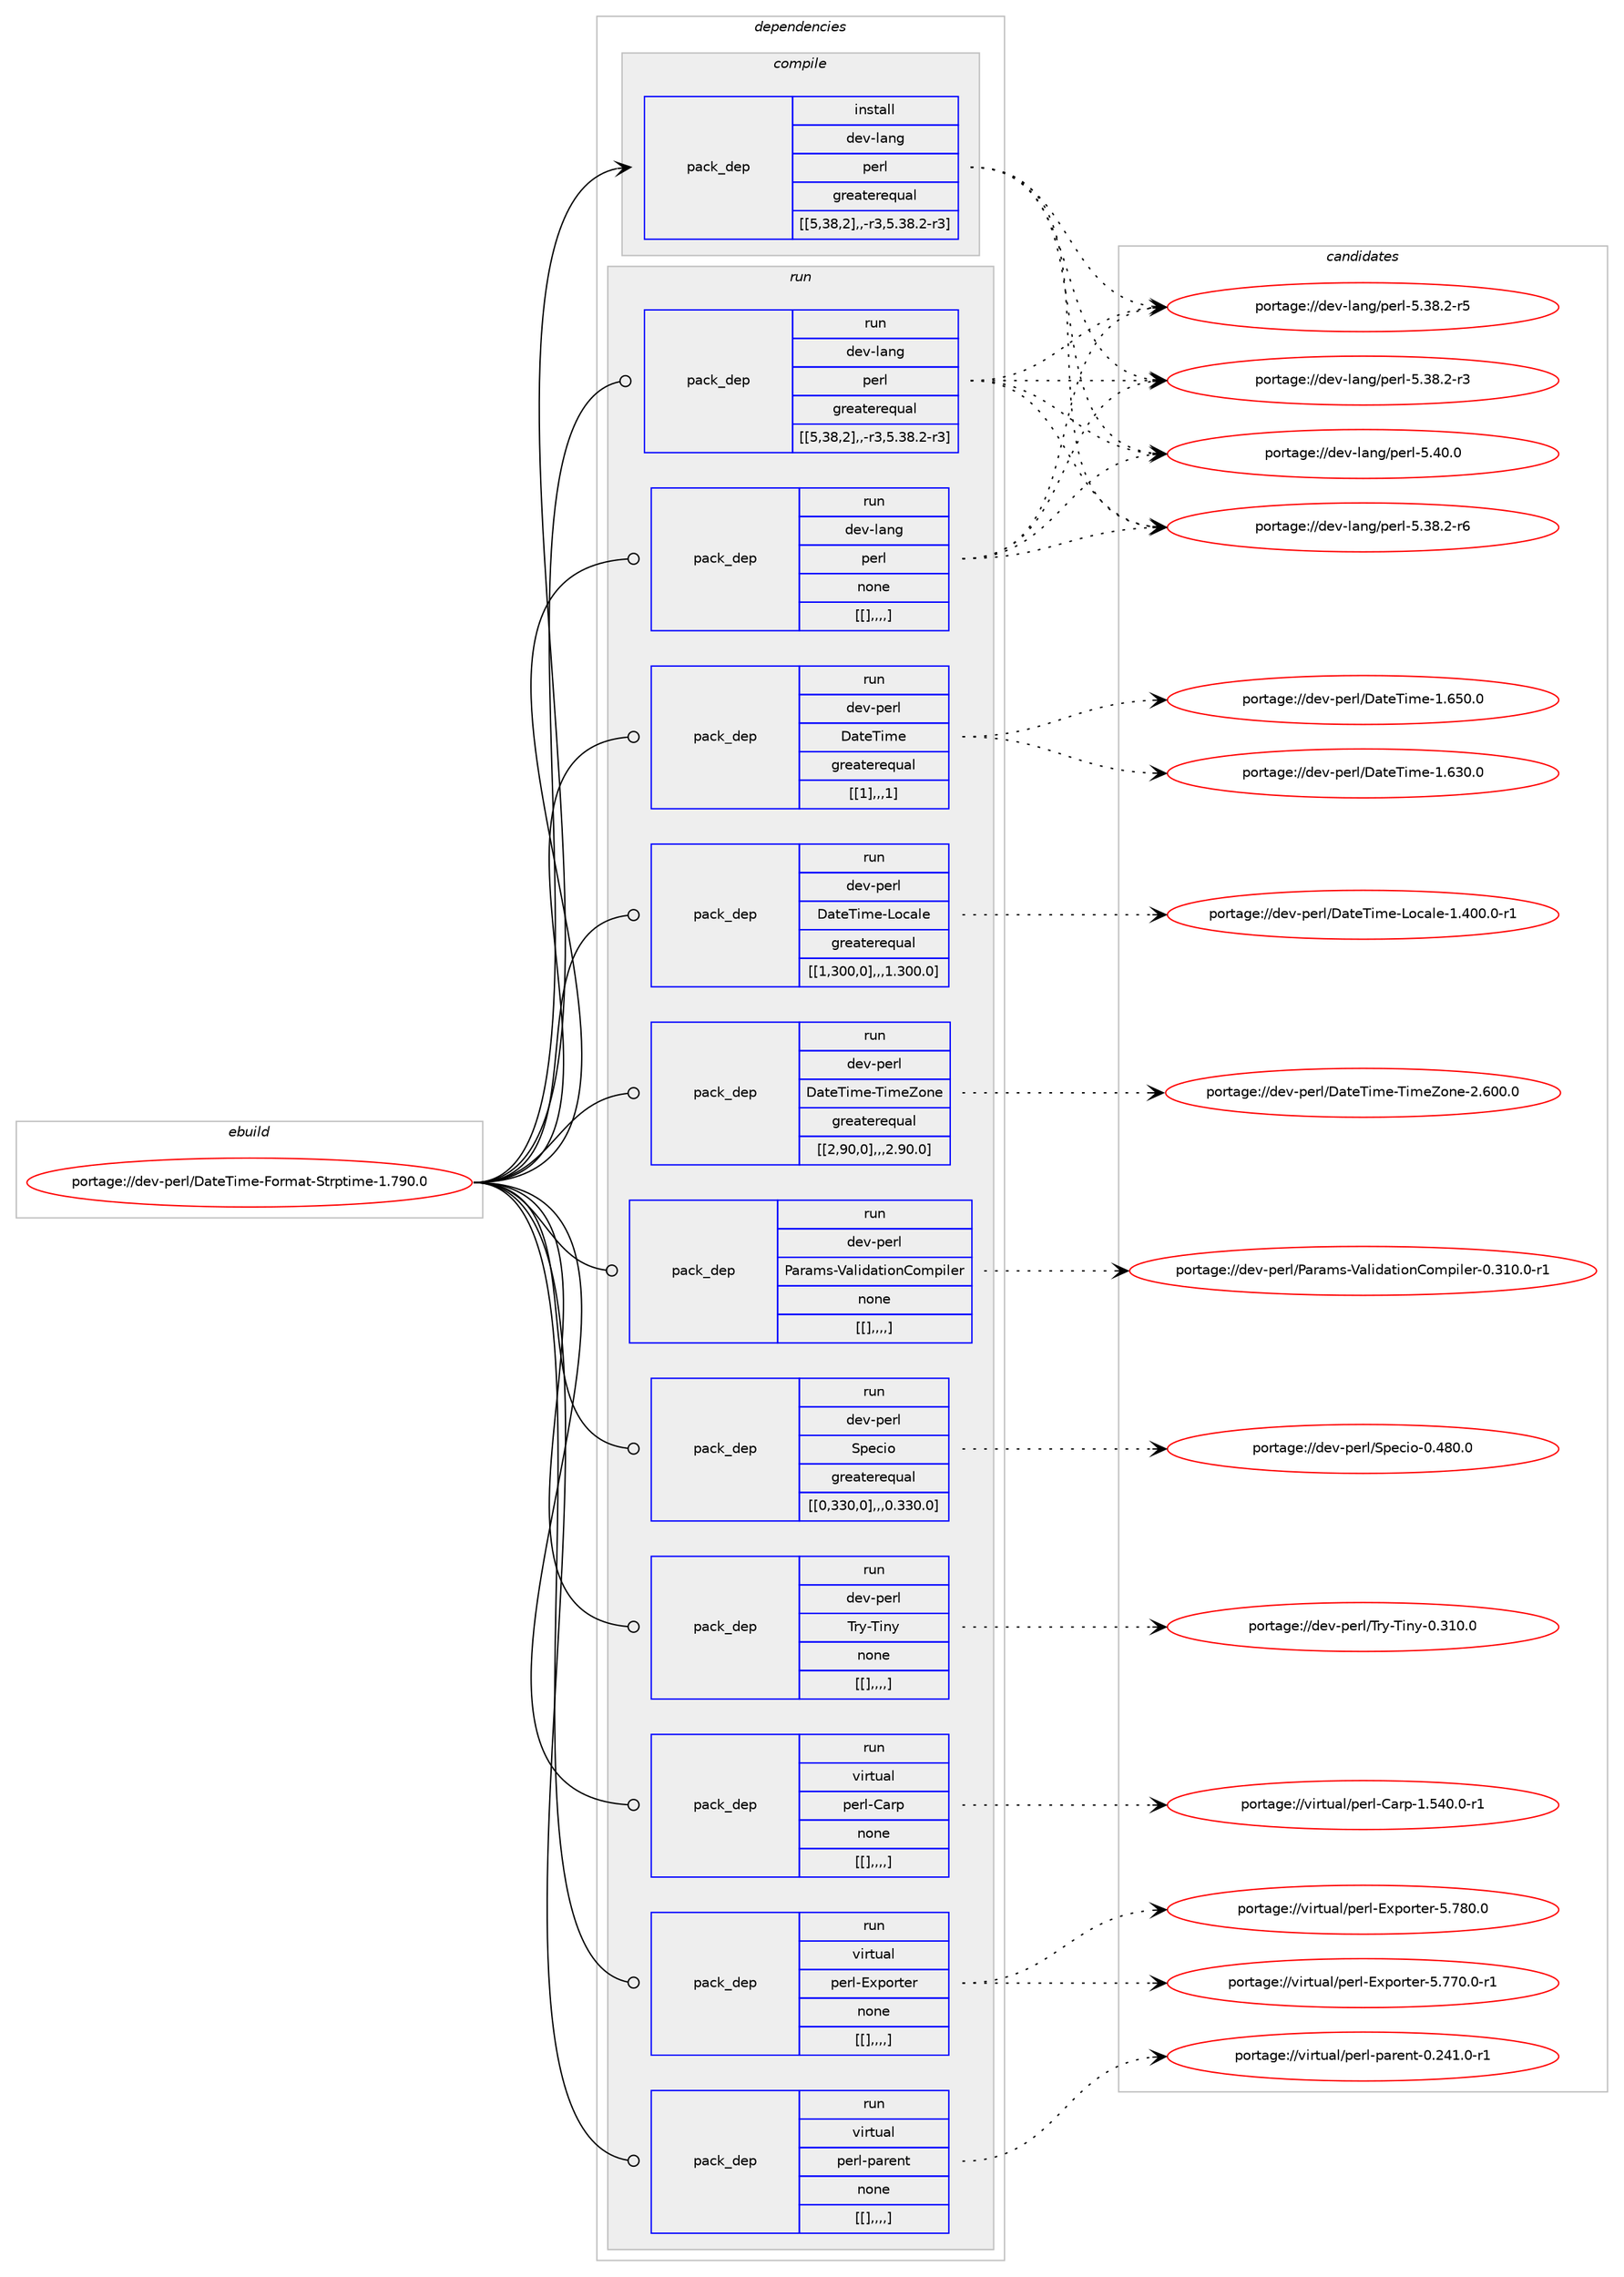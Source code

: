 digraph prolog {

# *************
# Graph options
# *************

newrank=true;
concentrate=true;
compound=true;
graph [rankdir=LR,fontname=Helvetica,fontsize=10,ranksep=1.5];#, ranksep=2.5, nodesep=0.2];
edge  [arrowhead=vee];
node  [fontname=Helvetica,fontsize=10];

# **********
# The ebuild
# **********

subgraph cluster_leftcol {
color=gray;
label=<<i>ebuild</i>>;
id [label="portage://dev-perl/DateTime-Format-Strptime-1.790.0", color=red, width=4, href="../dev-perl/DateTime-Format-Strptime-1.790.0.svg"];
}

# ****************
# The dependencies
# ****************

subgraph cluster_midcol {
color=gray;
label=<<i>dependencies</i>>;
subgraph cluster_compile {
fillcolor="#eeeeee";
style=filled;
label=<<i>compile</i>>;
subgraph pack97899 {
dependency129434 [label=<<TABLE BORDER="0" CELLBORDER="1" CELLSPACING="0" CELLPADDING="4" WIDTH="220"><TR><TD ROWSPAN="6" CELLPADDING="30">pack_dep</TD></TR><TR><TD WIDTH="110">install</TD></TR><TR><TD>dev-lang</TD></TR><TR><TD>perl</TD></TR><TR><TD>greaterequal</TD></TR><TR><TD>[[5,38,2],,-r3,5.38.2-r3]</TD></TR></TABLE>>, shape=none, color=blue];
}
id:e -> dependency129434:w [weight=20,style="solid",arrowhead="vee"];
}
subgraph cluster_compileandrun {
fillcolor="#eeeeee";
style=filled;
label=<<i>compile and run</i>>;
}
subgraph cluster_run {
fillcolor="#eeeeee";
style=filled;
label=<<i>run</i>>;
subgraph pack97900 {
dependency129435 [label=<<TABLE BORDER="0" CELLBORDER="1" CELLSPACING="0" CELLPADDING="4" WIDTH="220"><TR><TD ROWSPAN="6" CELLPADDING="30">pack_dep</TD></TR><TR><TD WIDTH="110">run</TD></TR><TR><TD>dev-lang</TD></TR><TR><TD>perl</TD></TR><TR><TD>greaterequal</TD></TR><TR><TD>[[5,38,2],,-r3,5.38.2-r3]</TD></TR></TABLE>>, shape=none, color=blue];
}
id:e -> dependency129435:w [weight=20,style="solid",arrowhead="odot"];
subgraph pack97901 {
dependency129436 [label=<<TABLE BORDER="0" CELLBORDER="1" CELLSPACING="0" CELLPADDING="4" WIDTH="220"><TR><TD ROWSPAN="6" CELLPADDING="30">pack_dep</TD></TR><TR><TD WIDTH="110">run</TD></TR><TR><TD>dev-lang</TD></TR><TR><TD>perl</TD></TR><TR><TD>none</TD></TR><TR><TD>[[],,,,]</TD></TR></TABLE>>, shape=none, color=blue];
}
id:e -> dependency129436:w [weight=20,style="solid",arrowhead="odot"];
subgraph pack97902 {
dependency129437 [label=<<TABLE BORDER="0" CELLBORDER="1" CELLSPACING="0" CELLPADDING="4" WIDTH="220"><TR><TD ROWSPAN="6" CELLPADDING="30">pack_dep</TD></TR><TR><TD WIDTH="110">run</TD></TR><TR><TD>dev-perl</TD></TR><TR><TD>DateTime</TD></TR><TR><TD>greaterequal</TD></TR><TR><TD>[[1],,,1]</TD></TR></TABLE>>, shape=none, color=blue];
}
id:e -> dependency129437:w [weight=20,style="solid",arrowhead="odot"];
subgraph pack97903 {
dependency129438 [label=<<TABLE BORDER="0" CELLBORDER="1" CELLSPACING="0" CELLPADDING="4" WIDTH="220"><TR><TD ROWSPAN="6" CELLPADDING="30">pack_dep</TD></TR><TR><TD WIDTH="110">run</TD></TR><TR><TD>dev-perl</TD></TR><TR><TD>DateTime-Locale</TD></TR><TR><TD>greaterequal</TD></TR><TR><TD>[[1,300,0],,,1.300.0]</TD></TR></TABLE>>, shape=none, color=blue];
}
id:e -> dependency129438:w [weight=20,style="solid",arrowhead="odot"];
subgraph pack97904 {
dependency129439 [label=<<TABLE BORDER="0" CELLBORDER="1" CELLSPACING="0" CELLPADDING="4" WIDTH="220"><TR><TD ROWSPAN="6" CELLPADDING="30">pack_dep</TD></TR><TR><TD WIDTH="110">run</TD></TR><TR><TD>dev-perl</TD></TR><TR><TD>DateTime-TimeZone</TD></TR><TR><TD>greaterequal</TD></TR><TR><TD>[[2,90,0],,,2.90.0]</TD></TR></TABLE>>, shape=none, color=blue];
}
id:e -> dependency129439:w [weight=20,style="solid",arrowhead="odot"];
subgraph pack97905 {
dependency129440 [label=<<TABLE BORDER="0" CELLBORDER="1" CELLSPACING="0" CELLPADDING="4" WIDTH="220"><TR><TD ROWSPAN="6" CELLPADDING="30">pack_dep</TD></TR><TR><TD WIDTH="110">run</TD></TR><TR><TD>dev-perl</TD></TR><TR><TD>Params-ValidationCompiler</TD></TR><TR><TD>none</TD></TR><TR><TD>[[],,,,]</TD></TR></TABLE>>, shape=none, color=blue];
}
id:e -> dependency129440:w [weight=20,style="solid",arrowhead="odot"];
subgraph pack97906 {
dependency129441 [label=<<TABLE BORDER="0" CELLBORDER="1" CELLSPACING="0" CELLPADDING="4" WIDTH="220"><TR><TD ROWSPAN="6" CELLPADDING="30">pack_dep</TD></TR><TR><TD WIDTH="110">run</TD></TR><TR><TD>dev-perl</TD></TR><TR><TD>Specio</TD></TR><TR><TD>greaterequal</TD></TR><TR><TD>[[0,330,0],,,0.330.0]</TD></TR></TABLE>>, shape=none, color=blue];
}
id:e -> dependency129441:w [weight=20,style="solid",arrowhead="odot"];
subgraph pack97907 {
dependency129442 [label=<<TABLE BORDER="0" CELLBORDER="1" CELLSPACING="0" CELLPADDING="4" WIDTH="220"><TR><TD ROWSPAN="6" CELLPADDING="30">pack_dep</TD></TR><TR><TD WIDTH="110">run</TD></TR><TR><TD>dev-perl</TD></TR><TR><TD>Try-Tiny</TD></TR><TR><TD>none</TD></TR><TR><TD>[[],,,,]</TD></TR></TABLE>>, shape=none, color=blue];
}
id:e -> dependency129442:w [weight=20,style="solid",arrowhead="odot"];
subgraph pack97908 {
dependency129443 [label=<<TABLE BORDER="0" CELLBORDER="1" CELLSPACING="0" CELLPADDING="4" WIDTH="220"><TR><TD ROWSPAN="6" CELLPADDING="30">pack_dep</TD></TR><TR><TD WIDTH="110">run</TD></TR><TR><TD>virtual</TD></TR><TR><TD>perl-Carp</TD></TR><TR><TD>none</TD></TR><TR><TD>[[],,,,]</TD></TR></TABLE>>, shape=none, color=blue];
}
id:e -> dependency129443:w [weight=20,style="solid",arrowhead="odot"];
subgraph pack97909 {
dependency129444 [label=<<TABLE BORDER="0" CELLBORDER="1" CELLSPACING="0" CELLPADDING="4" WIDTH="220"><TR><TD ROWSPAN="6" CELLPADDING="30">pack_dep</TD></TR><TR><TD WIDTH="110">run</TD></TR><TR><TD>virtual</TD></TR><TR><TD>perl-Exporter</TD></TR><TR><TD>none</TD></TR><TR><TD>[[],,,,]</TD></TR></TABLE>>, shape=none, color=blue];
}
id:e -> dependency129444:w [weight=20,style="solid",arrowhead="odot"];
subgraph pack97910 {
dependency129445 [label=<<TABLE BORDER="0" CELLBORDER="1" CELLSPACING="0" CELLPADDING="4" WIDTH="220"><TR><TD ROWSPAN="6" CELLPADDING="30">pack_dep</TD></TR><TR><TD WIDTH="110">run</TD></TR><TR><TD>virtual</TD></TR><TR><TD>perl-parent</TD></TR><TR><TD>none</TD></TR><TR><TD>[[],,,,]</TD></TR></TABLE>>, shape=none, color=blue];
}
id:e -> dependency129445:w [weight=20,style="solid",arrowhead="odot"];
}
}

# **************
# The candidates
# **************

subgraph cluster_choices {
rank=same;
color=gray;
label=<<i>candidates</i>>;

subgraph choice97899 {
color=black;
nodesep=1;
choice10010111845108971101034711210111410845534652484648 [label="portage://dev-lang/perl-5.40.0", color=red, width=4,href="../dev-lang/perl-5.40.0.svg"];
choice100101118451089711010347112101114108455346515646504511454 [label="portage://dev-lang/perl-5.38.2-r6", color=red, width=4,href="../dev-lang/perl-5.38.2-r6.svg"];
choice100101118451089711010347112101114108455346515646504511453 [label="portage://dev-lang/perl-5.38.2-r5", color=red, width=4,href="../dev-lang/perl-5.38.2-r5.svg"];
choice100101118451089711010347112101114108455346515646504511451 [label="portage://dev-lang/perl-5.38.2-r3", color=red, width=4,href="../dev-lang/perl-5.38.2-r3.svg"];
dependency129434:e -> choice10010111845108971101034711210111410845534652484648:w [style=dotted,weight="100"];
dependency129434:e -> choice100101118451089711010347112101114108455346515646504511454:w [style=dotted,weight="100"];
dependency129434:e -> choice100101118451089711010347112101114108455346515646504511453:w [style=dotted,weight="100"];
dependency129434:e -> choice100101118451089711010347112101114108455346515646504511451:w [style=dotted,weight="100"];
}
subgraph choice97900 {
color=black;
nodesep=1;
choice10010111845108971101034711210111410845534652484648 [label="portage://dev-lang/perl-5.40.0", color=red, width=4,href="../dev-lang/perl-5.40.0.svg"];
choice100101118451089711010347112101114108455346515646504511454 [label="portage://dev-lang/perl-5.38.2-r6", color=red, width=4,href="../dev-lang/perl-5.38.2-r6.svg"];
choice100101118451089711010347112101114108455346515646504511453 [label="portage://dev-lang/perl-5.38.2-r5", color=red, width=4,href="../dev-lang/perl-5.38.2-r5.svg"];
choice100101118451089711010347112101114108455346515646504511451 [label="portage://dev-lang/perl-5.38.2-r3", color=red, width=4,href="../dev-lang/perl-5.38.2-r3.svg"];
dependency129435:e -> choice10010111845108971101034711210111410845534652484648:w [style=dotted,weight="100"];
dependency129435:e -> choice100101118451089711010347112101114108455346515646504511454:w [style=dotted,weight="100"];
dependency129435:e -> choice100101118451089711010347112101114108455346515646504511453:w [style=dotted,weight="100"];
dependency129435:e -> choice100101118451089711010347112101114108455346515646504511451:w [style=dotted,weight="100"];
}
subgraph choice97901 {
color=black;
nodesep=1;
choice10010111845108971101034711210111410845534652484648 [label="portage://dev-lang/perl-5.40.0", color=red, width=4,href="../dev-lang/perl-5.40.0.svg"];
choice100101118451089711010347112101114108455346515646504511454 [label="portage://dev-lang/perl-5.38.2-r6", color=red, width=4,href="../dev-lang/perl-5.38.2-r6.svg"];
choice100101118451089711010347112101114108455346515646504511453 [label="portage://dev-lang/perl-5.38.2-r5", color=red, width=4,href="../dev-lang/perl-5.38.2-r5.svg"];
choice100101118451089711010347112101114108455346515646504511451 [label="portage://dev-lang/perl-5.38.2-r3", color=red, width=4,href="../dev-lang/perl-5.38.2-r3.svg"];
dependency129436:e -> choice10010111845108971101034711210111410845534652484648:w [style=dotted,weight="100"];
dependency129436:e -> choice100101118451089711010347112101114108455346515646504511454:w [style=dotted,weight="100"];
dependency129436:e -> choice100101118451089711010347112101114108455346515646504511453:w [style=dotted,weight="100"];
dependency129436:e -> choice100101118451089711010347112101114108455346515646504511451:w [style=dotted,weight="100"];
}
subgraph choice97902 {
color=black;
nodesep=1;
choice10010111845112101114108476897116101841051091014549465453484648 [label="portage://dev-perl/DateTime-1.650.0", color=red, width=4,href="../dev-perl/DateTime-1.650.0.svg"];
choice10010111845112101114108476897116101841051091014549465451484648 [label="portage://dev-perl/DateTime-1.630.0", color=red, width=4,href="../dev-perl/DateTime-1.630.0.svg"];
dependency129437:e -> choice10010111845112101114108476897116101841051091014549465453484648:w [style=dotted,weight="100"];
dependency129437:e -> choice10010111845112101114108476897116101841051091014549465451484648:w [style=dotted,weight="100"];
}
subgraph choice97903 {
color=black;
nodesep=1;
choice10010111845112101114108476897116101841051091014576111999710810145494652484846484511449 [label="portage://dev-perl/DateTime-Locale-1.400.0-r1", color=red, width=4,href="../dev-perl/DateTime-Locale-1.400.0-r1.svg"];
dependency129438:e -> choice10010111845112101114108476897116101841051091014576111999710810145494652484846484511449:w [style=dotted,weight="100"];
}
subgraph choice97904 {
color=black;
nodesep=1;
choice10010111845112101114108476897116101841051091014584105109101901111101014550465448484648 [label="portage://dev-perl/DateTime-TimeZone-2.600.0", color=red, width=4,href="../dev-perl/DateTime-TimeZone-2.600.0.svg"];
dependency129439:e -> choice10010111845112101114108476897116101841051091014584105109101901111101014550465448484648:w [style=dotted,weight="100"];
}
subgraph choice97905 {
color=black;
nodesep=1;
choice1001011184511210111410847809711497109115458697108105100971161051111106711110911210510810111445484651494846484511449 [label="portage://dev-perl/Params-ValidationCompiler-0.310.0-r1", color=red, width=4,href="../dev-perl/Params-ValidationCompiler-0.310.0-r1.svg"];
dependency129440:e -> choice1001011184511210111410847809711497109115458697108105100971161051111106711110911210510810111445484651494846484511449:w [style=dotted,weight="100"];
}
subgraph choice97906 {
color=black;
nodesep=1;
choice100101118451121011141084783112101991051114548465256484648 [label="portage://dev-perl/Specio-0.480.0", color=red, width=4,href="../dev-perl/Specio-0.480.0.svg"];
dependency129441:e -> choice100101118451121011141084783112101991051114548465256484648:w [style=dotted,weight="100"];
}
subgraph choice97907 {
color=black;
nodesep=1;
choice10010111845112101114108478411412145841051101214548465149484648 [label="portage://dev-perl/Try-Tiny-0.310.0", color=red, width=4,href="../dev-perl/Try-Tiny-0.310.0.svg"];
dependency129442:e -> choice10010111845112101114108478411412145841051101214548465149484648:w [style=dotted,weight="100"];
}
subgraph choice97908 {
color=black;
nodesep=1;
choice118105114116117971084711210111410845679711411245494653524846484511449 [label="portage://virtual/perl-Carp-1.540.0-r1", color=red, width=4,href="../virtual/perl-Carp-1.540.0-r1.svg"];
dependency129443:e -> choice118105114116117971084711210111410845679711411245494653524846484511449:w [style=dotted,weight="100"];
}
subgraph choice97909 {
color=black;
nodesep=1;
choice118105114116117971084711210111410845691201121111141161011144553465556484648 [label="portage://virtual/perl-Exporter-5.780.0", color=red, width=4,href="../virtual/perl-Exporter-5.780.0.svg"];
choice1181051141161179710847112101114108456912011211111411610111445534655554846484511449 [label="portage://virtual/perl-Exporter-5.770.0-r1", color=red, width=4,href="../virtual/perl-Exporter-5.770.0-r1.svg"];
dependency129444:e -> choice118105114116117971084711210111410845691201121111141161011144553465556484648:w [style=dotted,weight="100"];
dependency129444:e -> choice1181051141161179710847112101114108456912011211111411610111445534655554846484511449:w [style=dotted,weight="100"];
}
subgraph choice97910 {
color=black;
nodesep=1;
choice1181051141161179710847112101114108451129711410111011645484650524946484511449 [label="portage://virtual/perl-parent-0.241.0-r1", color=red, width=4,href="../virtual/perl-parent-0.241.0-r1.svg"];
dependency129445:e -> choice1181051141161179710847112101114108451129711410111011645484650524946484511449:w [style=dotted,weight="100"];
}
}

}
